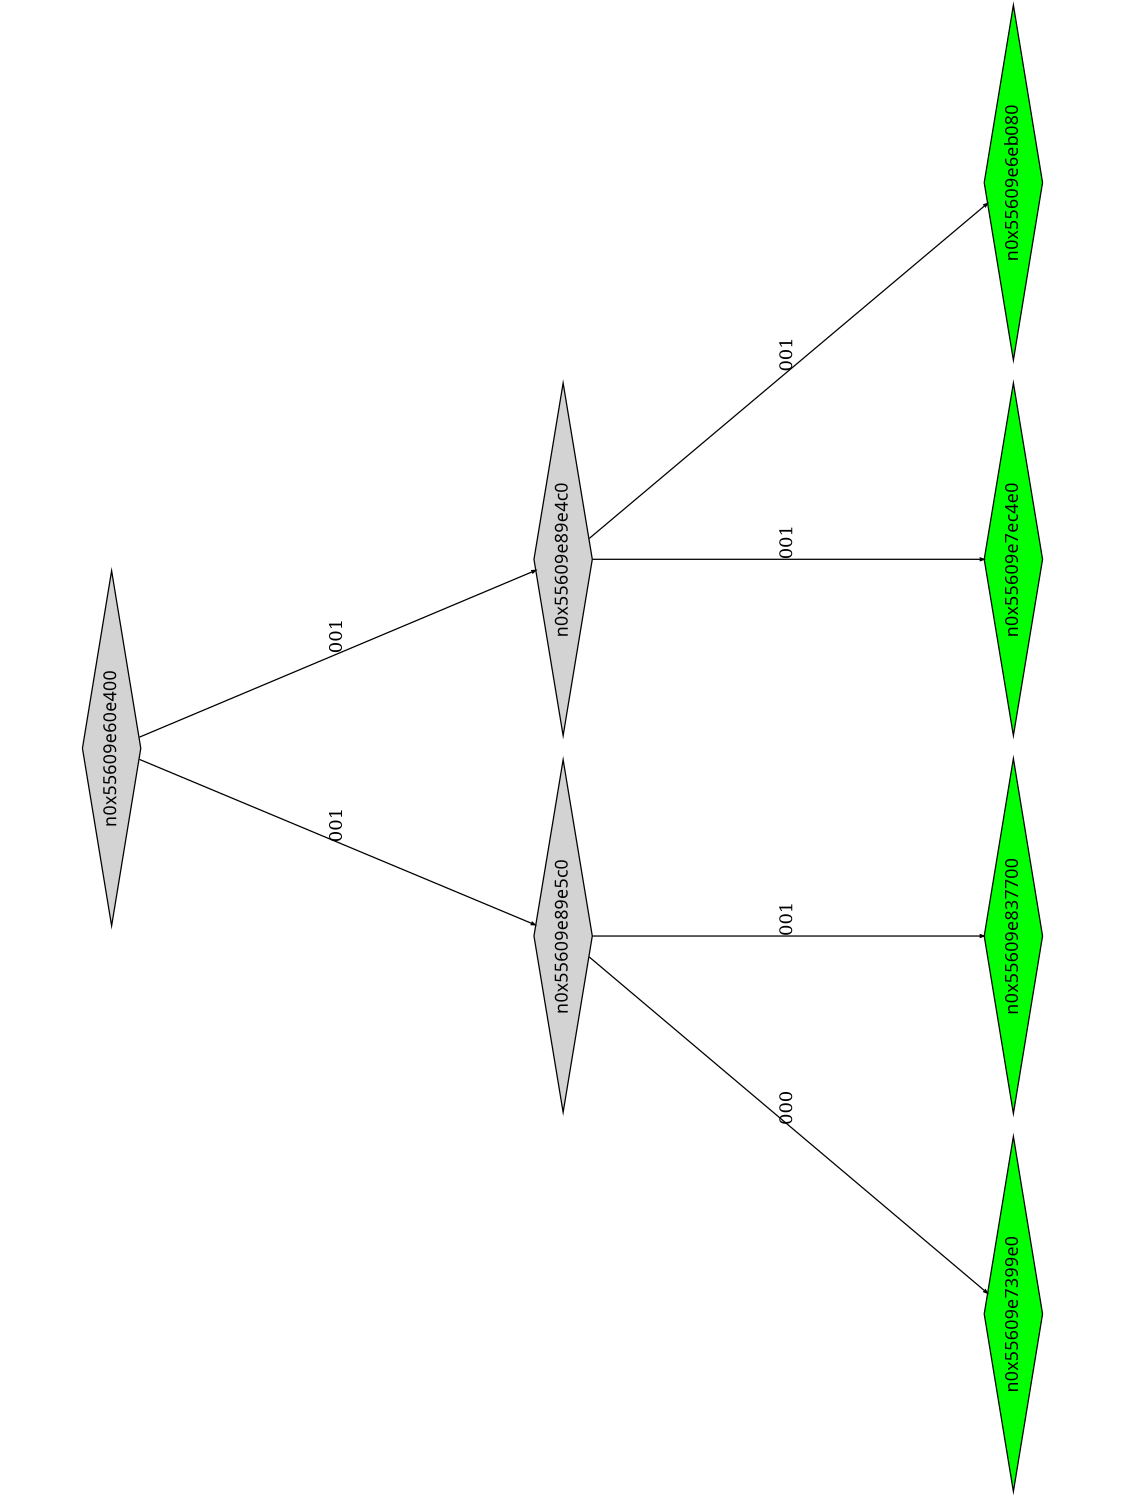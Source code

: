 digraph G {
	size="10,7.5";
	ratio=fill;
	rotate=90;
	center = "true";
	node [style="filled",width=.1,height=.1,fontname="Terminus"]
	edge [arrowsize=.3]
	n0x55609e60e400 [shape=diamond];
	n0x55609e60e400 -> n0x55609e89e5c0 [label=001];
	n0x55609e60e400 -> n0x55609e89e4c0 [label=001];
	n0x55609e89e4c0 [shape=diamond];
	n0x55609e89e4c0 -> n0x55609e7ec4e0 [label=001];
	n0x55609e89e4c0 -> n0x55609e6eb080 [label=001];
	n0x55609e6eb080 [shape=diamond,fillcolor=green];
	n0x55609e7ec4e0 [shape=diamond,fillcolor=green];
	n0x55609e89e5c0 [shape=diamond];
	n0x55609e89e5c0 -> n0x55609e7399e0 [label=000];
	n0x55609e89e5c0 -> n0x55609e837700 [label=001];
	n0x55609e837700 [shape=diamond,fillcolor=green];
	n0x55609e7399e0 [shape=diamond,fillcolor=green];
}
